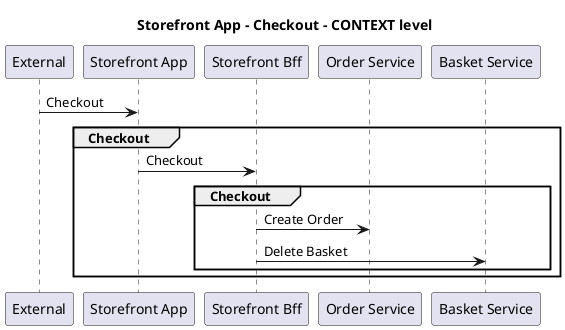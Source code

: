 @startuml

title Storefront App - Checkout - CONTEXT level

participant "External" as C4InterFlow.SoftwareSystems.ExternalSystem
participant "Storefront App" as ECommercePlatform.SoftwareSystems.StorefrontApp
participant "Storefront Bff" as ECommercePlatform.SoftwareSystems.StorefrontBff
participant "Order Service" as ECommercePlatform.SoftwareSystems.OrderService
participant "Basket Service" as ECommercePlatform.SoftwareSystems.BasketService

C4InterFlow.SoftwareSystems.ExternalSystem -> ECommercePlatform.SoftwareSystems.StorefrontApp : Checkout
group Checkout
ECommercePlatform.SoftwareSystems.StorefrontApp -> ECommercePlatform.SoftwareSystems.StorefrontBff : Checkout
group Checkout
ECommercePlatform.SoftwareSystems.StorefrontBff -> ECommercePlatform.SoftwareSystems.OrderService : Create Order
ECommercePlatform.SoftwareSystems.StorefrontBff -> ECommercePlatform.SoftwareSystems.BasketService : Delete Basket
end
end


@enduml
